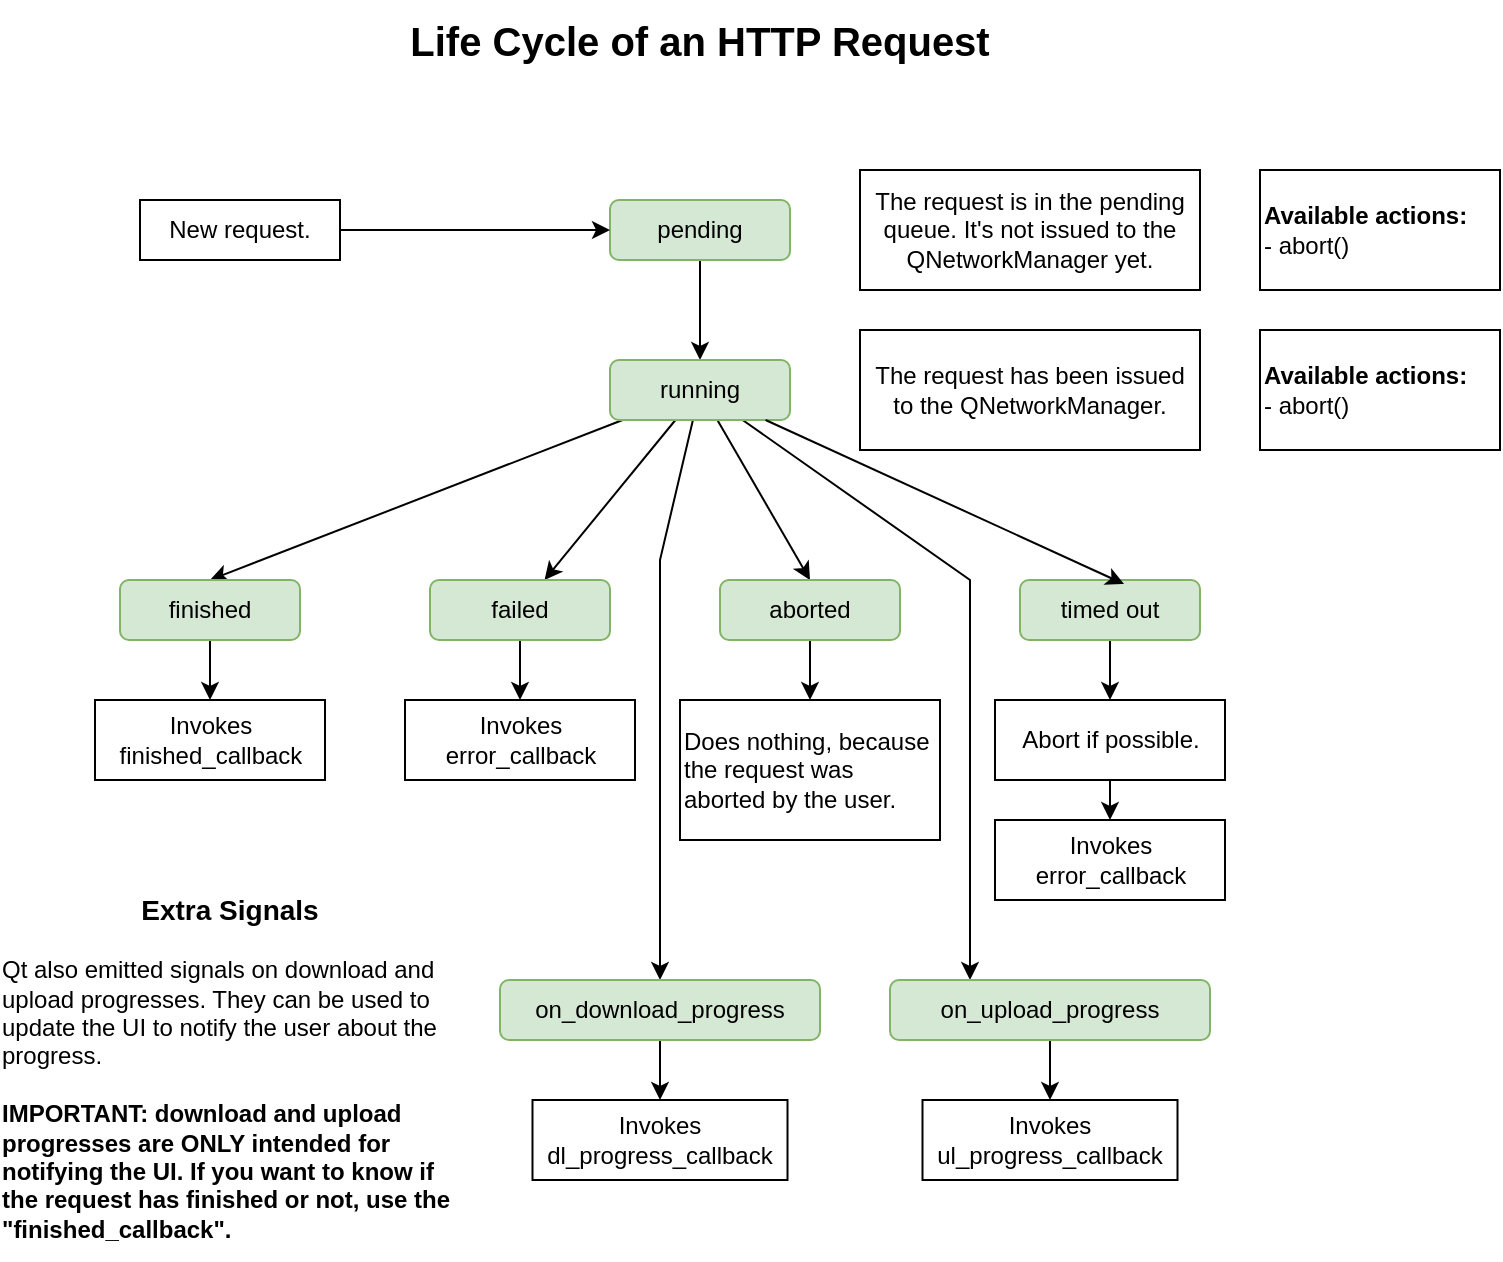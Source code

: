 <mxfile version="12.4.3" type="device" pages="1"><diagram id="0Hb7h790Z9tPSr6ueOTE" name="Page-1"><mxGraphModel dx="1172" dy="764" grid="1" gridSize="10" guides="1" tooltips="1" connect="1" arrows="1" fold="1" page="1" pageScale="1" pageWidth="850" pageHeight="1100" math="0" shadow="0"><root><mxCell id="0"/><mxCell id="1" parent="0"/><mxCell id="_NkgpFsw7c6N3WuDt4t1-10" style="edgeStyle=orthogonalEdgeStyle;rounded=0;orthogonalLoop=1;jettySize=auto;html=1;entryX=0.5;entryY=0;entryDx=0;entryDy=0;" edge="1" parent="1" source="_NkgpFsw7c6N3WuDt4t1-1" target="_NkgpFsw7c6N3WuDt4t1-2"><mxGeometry relative="1" as="geometry"/></mxCell><mxCell id="_NkgpFsw7c6N3WuDt4t1-1" value="pending" style="rounded=1;whiteSpace=wrap;html=1;fillColor=#d5e8d4;strokeColor=#82b366;" vertex="1" parent="1"><mxGeometry x="335" y="100" width="90" height="30" as="geometry"/></mxCell><mxCell id="_NkgpFsw7c6N3WuDt4t1-11" style="rounded=0;orthogonalLoop=1;jettySize=auto;html=1;" edge="1" parent="1" source="_NkgpFsw7c6N3WuDt4t1-2" target="_NkgpFsw7c6N3WuDt4t1-5"><mxGeometry relative="1" as="geometry"/></mxCell><mxCell id="_NkgpFsw7c6N3WuDt4t1-12" style="edgeStyle=none;rounded=0;orthogonalLoop=1;jettySize=auto;html=1;entryX=0.5;entryY=0;entryDx=0;entryDy=0;" edge="1" parent="1" source="_NkgpFsw7c6N3WuDt4t1-2" target="_NkgpFsw7c6N3WuDt4t1-4"><mxGeometry relative="1" as="geometry"/></mxCell><mxCell id="_NkgpFsw7c6N3WuDt4t1-13" style="edgeStyle=none;rounded=0;orthogonalLoop=1;jettySize=auto;html=1;entryX=0.5;entryY=0;entryDx=0;entryDy=0;" edge="1" parent="1" source="_NkgpFsw7c6N3WuDt4t1-2" target="_NkgpFsw7c6N3WuDt4t1-3"><mxGeometry relative="1" as="geometry"/></mxCell><mxCell id="_NkgpFsw7c6N3WuDt4t1-29" style="edgeStyle=none;rounded=0;orthogonalLoop=1;jettySize=auto;html=1;" edge="1" parent="1" source="_NkgpFsw7c6N3WuDt4t1-2" target="_NkgpFsw7c6N3WuDt4t1-25"><mxGeometry relative="1" as="geometry"><Array as="points"><mxPoint x="360" y="280"/></Array></mxGeometry></mxCell><mxCell id="_NkgpFsw7c6N3WuDt4t1-30" style="edgeStyle=none;rounded=0;orthogonalLoop=1;jettySize=auto;html=1;entryX=0.25;entryY=0;entryDx=0;entryDy=0;" edge="1" parent="1" source="_NkgpFsw7c6N3WuDt4t1-2" target="_NkgpFsw7c6N3WuDt4t1-26"><mxGeometry relative="1" as="geometry"><Array as="points"><mxPoint x="515" y="290"/></Array></mxGeometry></mxCell><mxCell id="_NkgpFsw7c6N3WuDt4t1-2" value="running" style="rounded=1;whiteSpace=wrap;html=1;fillColor=#d5e8d4;strokeColor=#82b366;" vertex="1" parent="1"><mxGeometry x="335" y="180" width="90" height="30" as="geometry"/></mxCell><mxCell id="_NkgpFsw7c6N3WuDt4t1-20" style="edgeStyle=none;rounded=0;orthogonalLoop=1;jettySize=auto;html=1;" edge="1" parent="1" source="_NkgpFsw7c6N3WuDt4t1-3" target="_NkgpFsw7c6N3WuDt4t1-17"><mxGeometry relative="1" as="geometry"/></mxCell><mxCell id="_NkgpFsw7c6N3WuDt4t1-3" value="finished" style="rounded=1;whiteSpace=wrap;html=1;fillColor=#d5e8d4;strokeColor=#82b366;" vertex="1" parent="1"><mxGeometry x="90" y="290" width="90" height="30" as="geometry"/></mxCell><mxCell id="_NkgpFsw7c6N3WuDt4t1-23" style="edgeStyle=none;rounded=0;orthogonalLoop=1;jettySize=auto;html=1;" edge="1" parent="1" source="_NkgpFsw7c6N3WuDt4t1-4" target="_NkgpFsw7c6N3WuDt4t1-21"><mxGeometry relative="1" as="geometry"/></mxCell><mxCell id="_NkgpFsw7c6N3WuDt4t1-4" value="aborted" style="rounded=1;whiteSpace=wrap;html=1;fillColor=#d5e8d4;strokeColor=#82b366;" vertex="1" parent="1"><mxGeometry x="390" y="290" width="90" height="30" as="geometry"/></mxCell><mxCell id="_NkgpFsw7c6N3WuDt4t1-19" style="edgeStyle=none;rounded=0;orthogonalLoop=1;jettySize=auto;html=1;" edge="1" parent="1" source="_NkgpFsw7c6N3WuDt4t1-5" target="_NkgpFsw7c6N3WuDt4t1-18"><mxGeometry relative="1" as="geometry"/></mxCell><mxCell id="_NkgpFsw7c6N3WuDt4t1-5" value="failed" style="rounded=1;whiteSpace=wrap;html=1;fillColor=#d5e8d4;strokeColor=#82b366;" vertex="1" parent="1"><mxGeometry x="245" y="290" width="90" height="30" as="geometry"/></mxCell><mxCell id="_NkgpFsw7c6N3WuDt4t1-24" style="edgeStyle=none;rounded=0;orthogonalLoop=1;jettySize=auto;html=1;" edge="1" parent="1" source="_NkgpFsw7c6N3WuDt4t1-6" target="_NkgpFsw7c6N3WuDt4t1-22"><mxGeometry relative="1" as="geometry"/></mxCell><mxCell id="_NkgpFsw7c6N3WuDt4t1-6" value="timed out" style="rounded=1;whiteSpace=wrap;html=1;fillColor=#d5e8d4;strokeColor=#82b366;" vertex="1" parent="1"><mxGeometry x="540" y="290" width="90" height="30" as="geometry"/></mxCell><mxCell id="_NkgpFsw7c6N3WuDt4t1-14" style="edgeStyle=none;rounded=0;orthogonalLoop=1;jettySize=auto;html=1;entryX=0.578;entryY=0.067;entryDx=0;entryDy=0;entryPerimeter=0;" edge="1" parent="1" source="_NkgpFsw7c6N3WuDt4t1-2" target="_NkgpFsw7c6N3WuDt4t1-6"><mxGeometry relative="1" as="geometry"/></mxCell><mxCell id="_NkgpFsw7c6N3WuDt4t1-15" value="&lt;div align=&quot;left&quot;&gt;&lt;b&gt;Available actions:&lt;/b&gt;&lt;br&gt;&lt;/div&gt;&lt;div align=&quot;left&quot;&gt;- abort()&lt;/div&gt;" style="rounded=0;whiteSpace=wrap;html=1;align=left;" vertex="1" parent="1"><mxGeometry x="660" y="165" width="120" height="60" as="geometry"/></mxCell><mxCell id="_NkgpFsw7c6N3WuDt4t1-16" value="&lt;div align=&quot;left&quot;&gt;&lt;b&gt;Available actions:&lt;/b&gt;&lt;br&gt;&lt;/div&gt;&lt;div align=&quot;left&quot;&gt;- abort()&lt;/div&gt;" style="rounded=0;whiteSpace=wrap;html=1;align=left;" vertex="1" parent="1"><mxGeometry x="660" y="85" width="120" height="60" as="geometry"/></mxCell><mxCell id="_NkgpFsw7c6N3WuDt4t1-17" value="&lt;div&gt;Invokes&lt;/div&gt;&lt;div&gt;finished_callback&lt;br&gt;&lt;/div&gt;" style="rounded=0;whiteSpace=wrap;html=1;align=center;" vertex="1" parent="1"><mxGeometry x="77.5" y="350" width="115" height="40" as="geometry"/></mxCell><mxCell id="_NkgpFsw7c6N3WuDt4t1-18" value="&lt;div&gt;Invokes&lt;/div&gt;&lt;div&gt;error_callback&lt;br&gt;&lt;/div&gt;" style="rounded=0;whiteSpace=wrap;html=1;align=center;" vertex="1" parent="1"><mxGeometry x="232.5" y="350" width="115" height="40" as="geometry"/></mxCell><mxCell id="_NkgpFsw7c6N3WuDt4t1-21" value="&lt;div align=&quot;left&quot;&gt;Does nothing, because the request was aborted by the user.&lt;/div&gt;" style="rounded=0;whiteSpace=wrap;html=1;align=left;verticalAlign=middle;" vertex="1" parent="1"><mxGeometry x="370" y="350" width="130" height="70" as="geometry"/></mxCell><mxCell id="_NkgpFsw7c6N3WuDt4t1-47" style="edgeStyle=none;rounded=0;orthogonalLoop=1;jettySize=auto;html=1;entryX=0.5;entryY=0;entryDx=0;entryDy=0;" edge="1" parent="1" source="_NkgpFsw7c6N3WuDt4t1-22" target="_NkgpFsw7c6N3WuDt4t1-46"><mxGeometry relative="1" as="geometry"/></mxCell><mxCell id="_NkgpFsw7c6N3WuDt4t1-22" value="Abort if possible." style="rounded=0;whiteSpace=wrap;html=1;align=center;" vertex="1" parent="1"><mxGeometry x="527.5" y="350" width="115" height="40" as="geometry"/></mxCell><mxCell id="_NkgpFsw7c6N3WuDt4t1-33" style="edgeStyle=none;rounded=0;orthogonalLoop=1;jettySize=auto;html=1;" edge="1" parent="1" source="_NkgpFsw7c6N3WuDt4t1-25" target="_NkgpFsw7c6N3WuDt4t1-31"><mxGeometry relative="1" as="geometry"/></mxCell><mxCell id="_NkgpFsw7c6N3WuDt4t1-25" value="on_download_progress" style="rounded=1;whiteSpace=wrap;html=1;fillColor=#d5e8d4;strokeColor=#82b366;" vertex="1" parent="1"><mxGeometry x="280" y="490" width="160" height="30" as="geometry"/></mxCell><mxCell id="_NkgpFsw7c6N3WuDt4t1-35" style="edgeStyle=none;rounded=0;orthogonalLoop=1;jettySize=auto;html=1;" edge="1" parent="1" source="_NkgpFsw7c6N3WuDt4t1-26" target="_NkgpFsw7c6N3WuDt4t1-34"><mxGeometry relative="1" as="geometry"/></mxCell><mxCell id="_NkgpFsw7c6N3WuDt4t1-26" value="on_upload_progress" style="rounded=1;whiteSpace=wrap;html=1;fillColor=#d5e8d4;strokeColor=#82b366;" vertex="1" parent="1"><mxGeometry x="475" y="490" width="160" height="30" as="geometry"/></mxCell><mxCell id="_NkgpFsw7c6N3WuDt4t1-27" value="&lt;div&gt;&lt;font size=&quot;1&quot;&gt;&lt;b style=&quot;font-size: 14px&quot;&gt;Extra Signals&lt;/b&gt;&lt;/font&gt;&lt;/div&gt;&lt;div&gt;&lt;b&gt;&lt;br&gt;&lt;/b&gt;&lt;/div&gt;&lt;div align=&quot;left&quot;&gt;Qt also emitted signals on download and upload progresses. They can be used to update the UI to notify the user about the progress.&lt;/div&gt;&lt;div align=&quot;left&quot;&gt;&lt;br&gt;&lt;/div&gt;&lt;div align=&quot;left&quot;&gt;&lt;b&gt;IMPORTANT: download and upload progresses are ONLY intended for notifying the UI. If you want to know if the request has finished or not, use the &quot;finished_callback&quot;.&lt;/b&gt;&lt;br&gt;&lt;/div&gt;" style="text;html=1;strokeColor=none;fillColor=none;align=center;verticalAlign=top;whiteSpace=wrap;rounded=0;" vertex="1" parent="1"><mxGeometry x="30" y="440" width="230" height="190" as="geometry"/></mxCell><mxCell id="_NkgpFsw7c6N3WuDt4t1-31" value="&lt;div&gt;Invokes&lt;/div&gt;&lt;div&gt;dl_progress_callback&lt;br&gt;&lt;/div&gt;" style="rounded=0;whiteSpace=wrap;html=1;align=center;" vertex="1" parent="1"><mxGeometry x="296.25" y="550" width="127.5" height="40" as="geometry"/></mxCell><mxCell id="_NkgpFsw7c6N3WuDt4t1-34" value="&lt;div&gt;Invokes&lt;/div&gt;&lt;div&gt;ul_progress_callback&lt;br&gt;&lt;/div&gt;" style="rounded=0;whiteSpace=wrap;html=1;align=center;" vertex="1" parent="1"><mxGeometry x="491.25" y="550" width="127.5" height="40" as="geometry"/></mxCell><mxCell id="_NkgpFsw7c6N3WuDt4t1-37" value="&lt;font style=&quot;font-size: 20px&quot;&gt;&lt;b&gt;Life Cycle of an HTTP Request&lt;br&gt;&lt;/b&gt;&lt;/font&gt;" style="text;html=1;strokeColor=none;fillColor=none;align=center;verticalAlign=middle;whiteSpace=wrap;rounded=0;" vertex="1" parent="1"><mxGeometry x="200" width="360" height="40" as="geometry"/></mxCell><mxCell id="_NkgpFsw7c6N3WuDt4t1-43" style="edgeStyle=none;rounded=0;orthogonalLoop=1;jettySize=auto;html=1;entryX=0;entryY=0.5;entryDx=0;entryDy=0;" edge="1" parent="1" source="_NkgpFsw7c6N3WuDt4t1-42" target="_NkgpFsw7c6N3WuDt4t1-1"><mxGeometry relative="1" as="geometry"/></mxCell><mxCell id="_NkgpFsw7c6N3WuDt4t1-42" value="New request." style="rounded=0;whiteSpace=wrap;html=1;align=center;" vertex="1" parent="1"><mxGeometry x="100" y="100" width="100" height="30" as="geometry"/></mxCell><mxCell id="_NkgpFsw7c6N3WuDt4t1-44" value="The request is in the pending queue. It's not issued to the QNetworkManager yet." style="rounded=0;whiteSpace=wrap;html=1;align=center;" vertex="1" parent="1"><mxGeometry x="460" y="85" width="170" height="60" as="geometry"/></mxCell><mxCell id="_NkgpFsw7c6N3WuDt4t1-45" value="The request has been issued to the QNetworkManager." style="rounded=0;whiteSpace=wrap;html=1;align=center;" vertex="1" parent="1"><mxGeometry x="460" y="165" width="170" height="60" as="geometry"/></mxCell><mxCell id="_NkgpFsw7c6N3WuDt4t1-46" value="&lt;div&gt;Invokes&lt;/div&gt;&lt;div&gt;error_callback&lt;br&gt;&lt;/div&gt;" style="rounded=0;whiteSpace=wrap;html=1;align=center;" vertex="1" parent="1"><mxGeometry x="527.5" y="410" width="115" height="40" as="geometry"/></mxCell></root></mxGraphModel></diagram></mxfile>